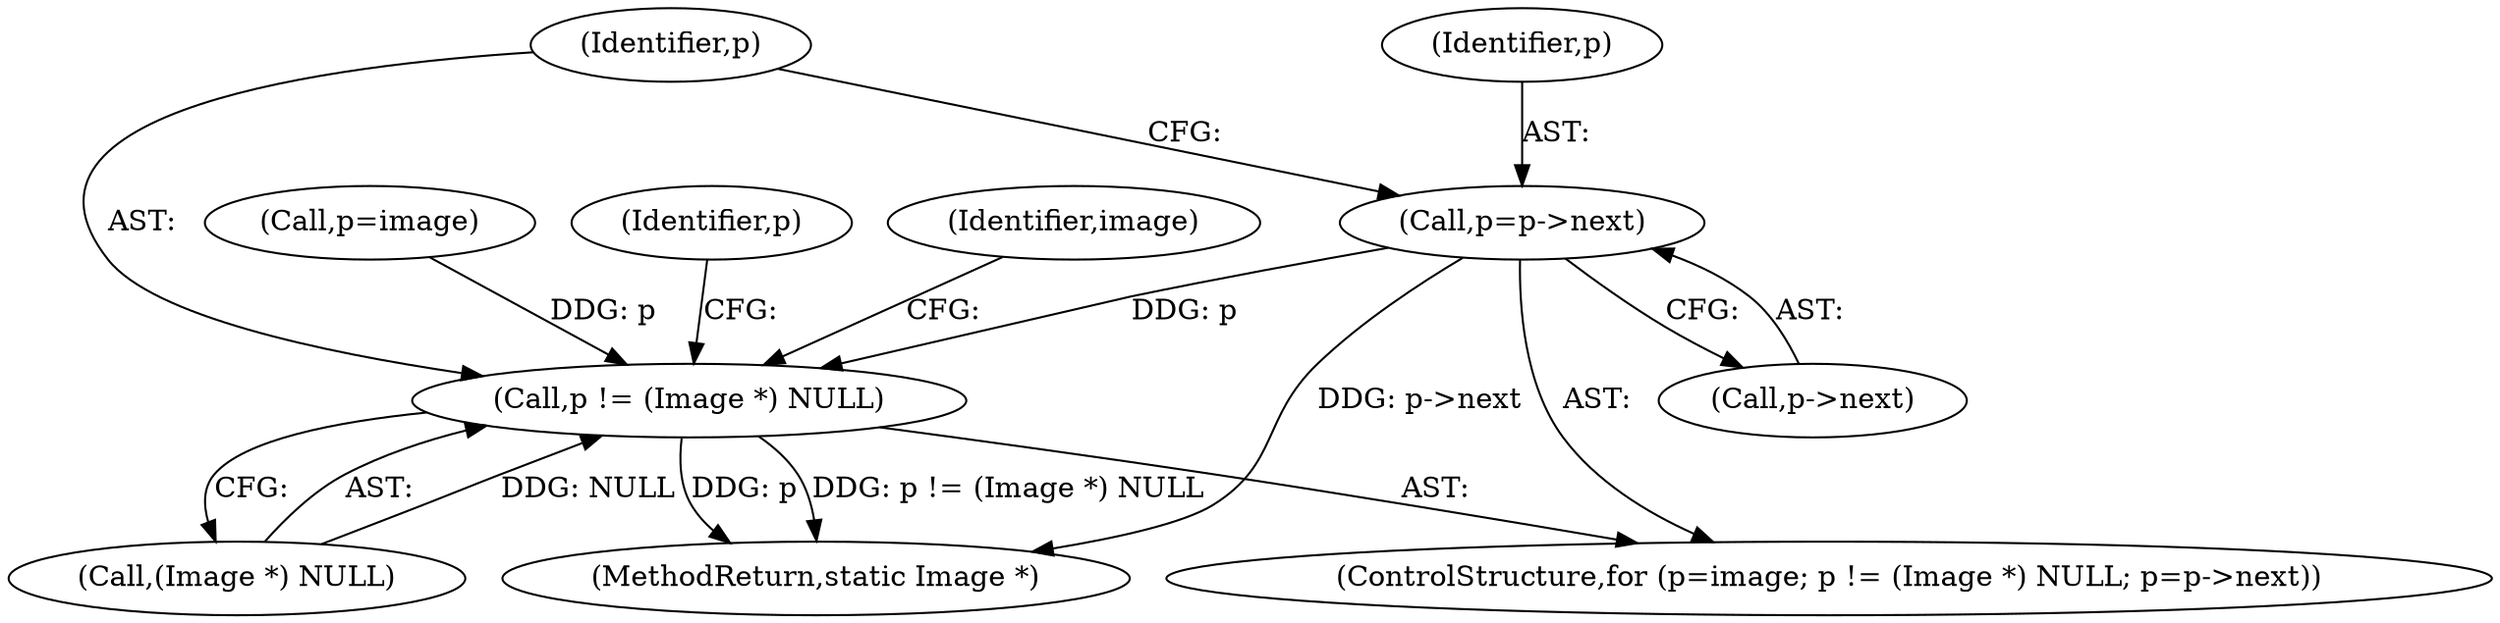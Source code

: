 digraph "0_ImageMagick_2130bf6f89ded32ef0c88a11694f107c52566c53@pointer" {
"1001946" [label="(Call,p=p->next)"];
"1001941" [label="(Call,p != (Image *) NULL)"];
"1001948" [label="(Call,p->next)"];
"1001942" [label="(Identifier,p)"];
"1001938" [label="(Call,p=image)"];
"1001941" [label="(Call,p != (Image *) NULL)"];
"1001943" [label="(Call,(Image *) NULL)"];
"1001970" [label="(MethodReturn,static Image *)"];
"1001953" [label="(Identifier,p)"];
"1001961" [label="(Identifier,image)"];
"1001947" [label="(Identifier,p)"];
"1001937" [label="(ControlStructure,for (p=image; p != (Image *) NULL; p=p->next))"];
"1001946" [label="(Call,p=p->next)"];
"1001946" -> "1001937"  [label="AST: "];
"1001946" -> "1001948"  [label="CFG: "];
"1001947" -> "1001946"  [label="AST: "];
"1001948" -> "1001946"  [label="AST: "];
"1001942" -> "1001946"  [label="CFG: "];
"1001946" -> "1001970"  [label="DDG: p->next"];
"1001946" -> "1001941"  [label="DDG: p"];
"1001941" -> "1001937"  [label="AST: "];
"1001941" -> "1001943"  [label="CFG: "];
"1001942" -> "1001941"  [label="AST: "];
"1001943" -> "1001941"  [label="AST: "];
"1001953" -> "1001941"  [label="CFG: "];
"1001961" -> "1001941"  [label="CFG: "];
"1001941" -> "1001970"  [label="DDG: p"];
"1001941" -> "1001970"  [label="DDG: p != (Image *) NULL"];
"1001938" -> "1001941"  [label="DDG: p"];
"1001943" -> "1001941"  [label="DDG: NULL"];
}

